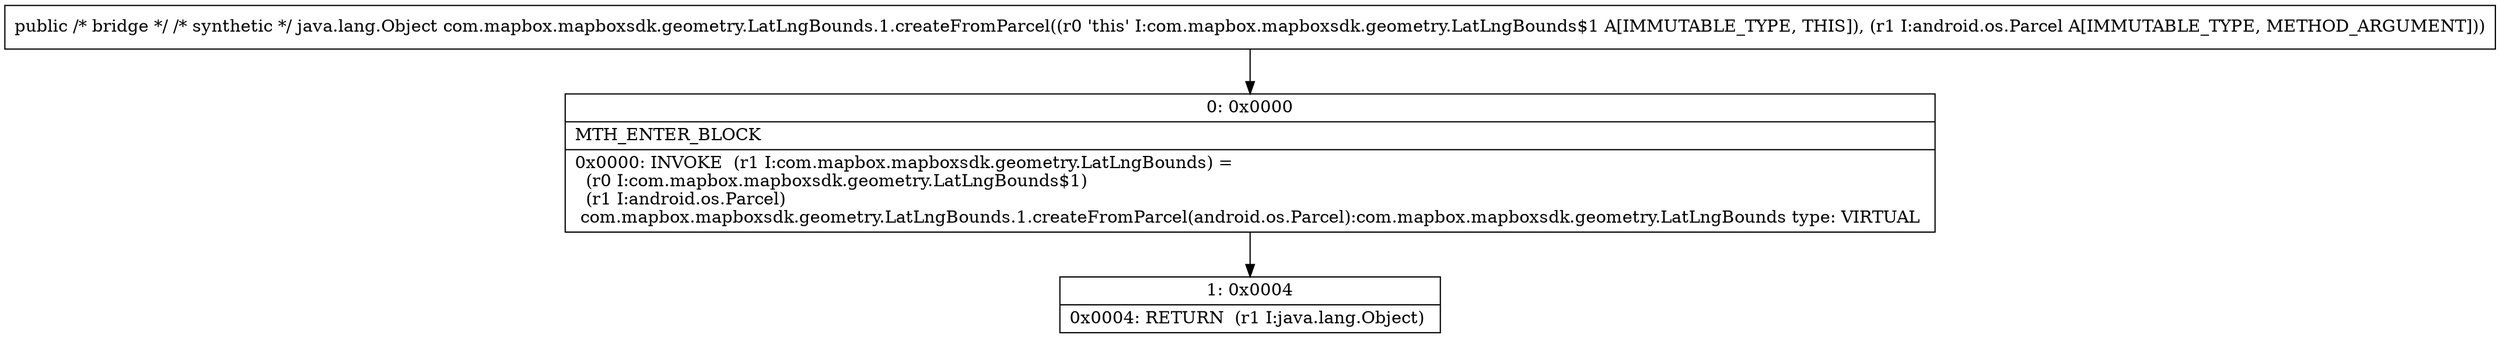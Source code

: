 digraph "CFG forcom.mapbox.mapboxsdk.geometry.LatLngBounds.1.createFromParcel(Landroid\/os\/Parcel;)Ljava\/lang\/Object;" {
Node_0 [shape=record,label="{0\:\ 0x0000|MTH_ENTER_BLOCK\l|0x0000: INVOKE  (r1 I:com.mapbox.mapboxsdk.geometry.LatLngBounds) = \l  (r0 I:com.mapbox.mapboxsdk.geometry.LatLngBounds$1)\l  (r1 I:android.os.Parcel)\l com.mapbox.mapboxsdk.geometry.LatLngBounds.1.createFromParcel(android.os.Parcel):com.mapbox.mapboxsdk.geometry.LatLngBounds type: VIRTUAL \l}"];
Node_1 [shape=record,label="{1\:\ 0x0004|0x0004: RETURN  (r1 I:java.lang.Object) \l}"];
MethodNode[shape=record,label="{public \/* bridge *\/ \/* synthetic *\/ java.lang.Object com.mapbox.mapboxsdk.geometry.LatLngBounds.1.createFromParcel((r0 'this' I:com.mapbox.mapboxsdk.geometry.LatLngBounds$1 A[IMMUTABLE_TYPE, THIS]), (r1 I:android.os.Parcel A[IMMUTABLE_TYPE, METHOD_ARGUMENT])) }"];
MethodNode -> Node_0;
Node_0 -> Node_1;
}

